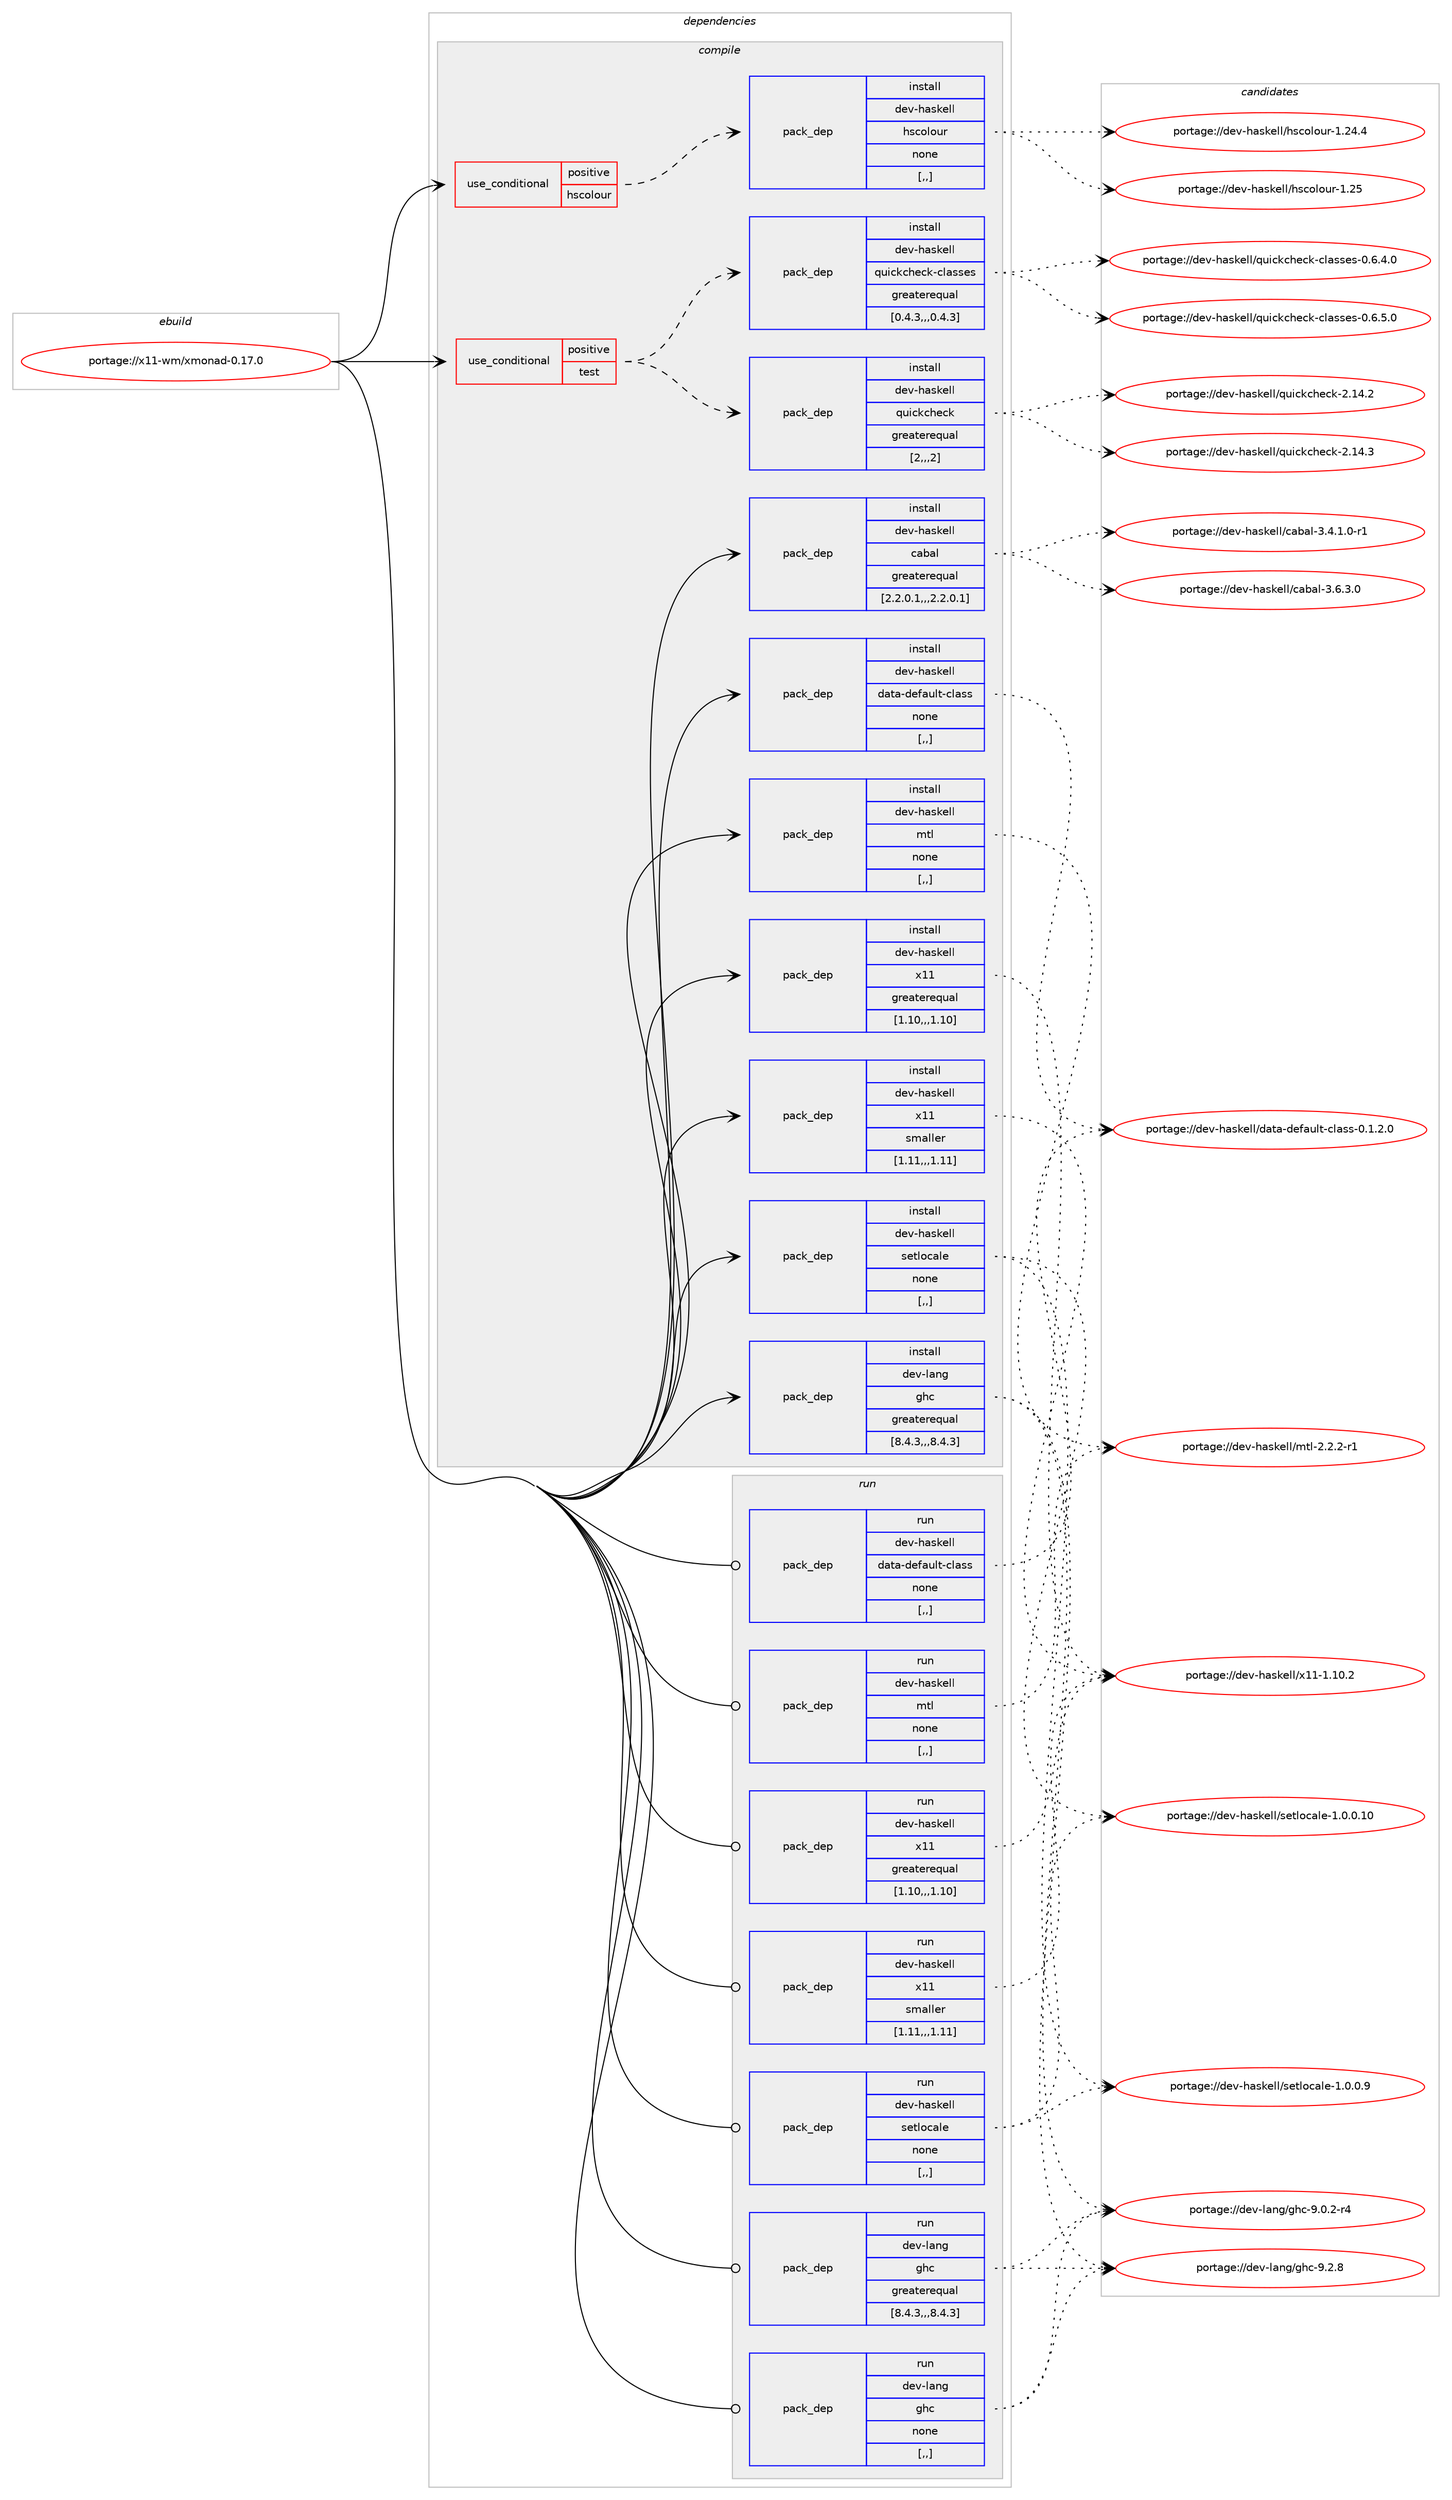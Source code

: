 digraph prolog {

# *************
# Graph options
# *************

newrank=true;
concentrate=true;
compound=true;
graph [rankdir=LR,fontname=Helvetica,fontsize=10,ranksep=1.5];#, ranksep=2.5, nodesep=0.2];
edge  [arrowhead=vee];
node  [fontname=Helvetica,fontsize=10];

# **********
# The ebuild
# **********

subgraph cluster_leftcol {
color=gray;
label=<<i>ebuild</i>>;
id [label="portage://x11-wm/xmonad-0.17.0", color=red, width=4, href="../x11-wm/xmonad-0.17.0.svg"];
}

# ****************
# The dependencies
# ****************

subgraph cluster_midcol {
color=gray;
label=<<i>dependencies</i>>;
subgraph cluster_compile {
fillcolor="#eeeeee";
style=filled;
label=<<i>compile</i>>;
subgraph cond124044 {
dependency471938 [label=<<TABLE BORDER="0" CELLBORDER="1" CELLSPACING="0" CELLPADDING="4"><TR><TD ROWSPAN="3" CELLPADDING="10">use_conditional</TD></TR><TR><TD>positive</TD></TR><TR><TD>hscolour</TD></TR></TABLE>>, shape=none, color=red];
subgraph pack344444 {
dependency471939 [label=<<TABLE BORDER="0" CELLBORDER="1" CELLSPACING="0" CELLPADDING="4" WIDTH="220"><TR><TD ROWSPAN="6" CELLPADDING="30">pack_dep</TD></TR><TR><TD WIDTH="110">install</TD></TR><TR><TD>dev-haskell</TD></TR><TR><TD>hscolour</TD></TR><TR><TD>none</TD></TR><TR><TD>[,,]</TD></TR></TABLE>>, shape=none, color=blue];
}
dependency471938:e -> dependency471939:w [weight=20,style="dashed",arrowhead="vee"];
}
id:e -> dependency471938:w [weight=20,style="solid",arrowhead="vee"];
subgraph cond124045 {
dependency471940 [label=<<TABLE BORDER="0" CELLBORDER="1" CELLSPACING="0" CELLPADDING="4"><TR><TD ROWSPAN="3" CELLPADDING="10">use_conditional</TD></TR><TR><TD>positive</TD></TR><TR><TD>test</TD></TR></TABLE>>, shape=none, color=red];
subgraph pack344445 {
dependency471941 [label=<<TABLE BORDER="0" CELLBORDER="1" CELLSPACING="0" CELLPADDING="4" WIDTH="220"><TR><TD ROWSPAN="6" CELLPADDING="30">pack_dep</TD></TR><TR><TD WIDTH="110">install</TD></TR><TR><TD>dev-haskell</TD></TR><TR><TD>quickcheck</TD></TR><TR><TD>greaterequal</TD></TR><TR><TD>[2,,,2]</TD></TR></TABLE>>, shape=none, color=blue];
}
dependency471940:e -> dependency471941:w [weight=20,style="dashed",arrowhead="vee"];
subgraph pack344446 {
dependency471942 [label=<<TABLE BORDER="0" CELLBORDER="1" CELLSPACING="0" CELLPADDING="4" WIDTH="220"><TR><TD ROWSPAN="6" CELLPADDING="30">pack_dep</TD></TR><TR><TD WIDTH="110">install</TD></TR><TR><TD>dev-haskell</TD></TR><TR><TD>quickcheck-classes</TD></TR><TR><TD>greaterequal</TD></TR><TR><TD>[0.4.3,,,0.4.3]</TD></TR></TABLE>>, shape=none, color=blue];
}
dependency471940:e -> dependency471942:w [weight=20,style="dashed",arrowhead="vee"];
}
id:e -> dependency471940:w [weight=20,style="solid",arrowhead="vee"];
subgraph pack344447 {
dependency471943 [label=<<TABLE BORDER="0" CELLBORDER="1" CELLSPACING="0" CELLPADDING="4" WIDTH="220"><TR><TD ROWSPAN="6" CELLPADDING="30">pack_dep</TD></TR><TR><TD WIDTH="110">install</TD></TR><TR><TD>dev-haskell</TD></TR><TR><TD>cabal</TD></TR><TR><TD>greaterequal</TD></TR><TR><TD>[2.2.0.1,,,2.2.0.1]</TD></TR></TABLE>>, shape=none, color=blue];
}
id:e -> dependency471943:w [weight=20,style="solid",arrowhead="vee"];
subgraph pack344448 {
dependency471944 [label=<<TABLE BORDER="0" CELLBORDER="1" CELLSPACING="0" CELLPADDING="4" WIDTH="220"><TR><TD ROWSPAN="6" CELLPADDING="30">pack_dep</TD></TR><TR><TD WIDTH="110">install</TD></TR><TR><TD>dev-haskell</TD></TR><TR><TD>data-default-class</TD></TR><TR><TD>none</TD></TR><TR><TD>[,,]</TD></TR></TABLE>>, shape=none, color=blue];
}
id:e -> dependency471944:w [weight=20,style="solid",arrowhead="vee"];
subgraph pack344449 {
dependency471945 [label=<<TABLE BORDER="0" CELLBORDER="1" CELLSPACING="0" CELLPADDING="4" WIDTH="220"><TR><TD ROWSPAN="6" CELLPADDING="30">pack_dep</TD></TR><TR><TD WIDTH="110">install</TD></TR><TR><TD>dev-haskell</TD></TR><TR><TD>mtl</TD></TR><TR><TD>none</TD></TR><TR><TD>[,,]</TD></TR></TABLE>>, shape=none, color=blue];
}
id:e -> dependency471945:w [weight=20,style="solid",arrowhead="vee"];
subgraph pack344450 {
dependency471946 [label=<<TABLE BORDER="0" CELLBORDER="1" CELLSPACING="0" CELLPADDING="4" WIDTH="220"><TR><TD ROWSPAN="6" CELLPADDING="30">pack_dep</TD></TR><TR><TD WIDTH="110">install</TD></TR><TR><TD>dev-haskell</TD></TR><TR><TD>setlocale</TD></TR><TR><TD>none</TD></TR><TR><TD>[,,]</TD></TR></TABLE>>, shape=none, color=blue];
}
id:e -> dependency471946:w [weight=20,style="solid",arrowhead="vee"];
subgraph pack344451 {
dependency471947 [label=<<TABLE BORDER="0" CELLBORDER="1" CELLSPACING="0" CELLPADDING="4" WIDTH="220"><TR><TD ROWSPAN="6" CELLPADDING="30">pack_dep</TD></TR><TR><TD WIDTH="110">install</TD></TR><TR><TD>dev-haskell</TD></TR><TR><TD>x11</TD></TR><TR><TD>greaterequal</TD></TR><TR><TD>[1.10,,,1.10]</TD></TR></TABLE>>, shape=none, color=blue];
}
id:e -> dependency471947:w [weight=20,style="solid",arrowhead="vee"];
subgraph pack344452 {
dependency471948 [label=<<TABLE BORDER="0" CELLBORDER="1" CELLSPACING="0" CELLPADDING="4" WIDTH="220"><TR><TD ROWSPAN="6" CELLPADDING="30">pack_dep</TD></TR><TR><TD WIDTH="110">install</TD></TR><TR><TD>dev-haskell</TD></TR><TR><TD>x11</TD></TR><TR><TD>smaller</TD></TR><TR><TD>[1.11,,,1.11]</TD></TR></TABLE>>, shape=none, color=blue];
}
id:e -> dependency471948:w [weight=20,style="solid",arrowhead="vee"];
subgraph pack344453 {
dependency471949 [label=<<TABLE BORDER="0" CELLBORDER="1" CELLSPACING="0" CELLPADDING="4" WIDTH="220"><TR><TD ROWSPAN="6" CELLPADDING="30">pack_dep</TD></TR><TR><TD WIDTH="110">install</TD></TR><TR><TD>dev-lang</TD></TR><TR><TD>ghc</TD></TR><TR><TD>greaterequal</TD></TR><TR><TD>[8.4.3,,,8.4.3]</TD></TR></TABLE>>, shape=none, color=blue];
}
id:e -> dependency471949:w [weight=20,style="solid",arrowhead="vee"];
}
subgraph cluster_compileandrun {
fillcolor="#eeeeee";
style=filled;
label=<<i>compile and run</i>>;
}
subgraph cluster_run {
fillcolor="#eeeeee";
style=filled;
label=<<i>run</i>>;
subgraph pack344454 {
dependency471950 [label=<<TABLE BORDER="0" CELLBORDER="1" CELLSPACING="0" CELLPADDING="4" WIDTH="220"><TR><TD ROWSPAN="6" CELLPADDING="30">pack_dep</TD></TR><TR><TD WIDTH="110">run</TD></TR><TR><TD>dev-haskell</TD></TR><TR><TD>data-default-class</TD></TR><TR><TD>none</TD></TR><TR><TD>[,,]</TD></TR></TABLE>>, shape=none, color=blue];
}
id:e -> dependency471950:w [weight=20,style="solid",arrowhead="odot"];
subgraph pack344455 {
dependency471951 [label=<<TABLE BORDER="0" CELLBORDER="1" CELLSPACING="0" CELLPADDING="4" WIDTH="220"><TR><TD ROWSPAN="6" CELLPADDING="30">pack_dep</TD></TR><TR><TD WIDTH="110">run</TD></TR><TR><TD>dev-haskell</TD></TR><TR><TD>mtl</TD></TR><TR><TD>none</TD></TR><TR><TD>[,,]</TD></TR></TABLE>>, shape=none, color=blue];
}
id:e -> dependency471951:w [weight=20,style="solid",arrowhead="odot"];
subgraph pack344456 {
dependency471952 [label=<<TABLE BORDER="0" CELLBORDER="1" CELLSPACING="0" CELLPADDING="4" WIDTH="220"><TR><TD ROWSPAN="6" CELLPADDING="30">pack_dep</TD></TR><TR><TD WIDTH="110">run</TD></TR><TR><TD>dev-haskell</TD></TR><TR><TD>setlocale</TD></TR><TR><TD>none</TD></TR><TR><TD>[,,]</TD></TR></TABLE>>, shape=none, color=blue];
}
id:e -> dependency471952:w [weight=20,style="solid",arrowhead="odot"];
subgraph pack344457 {
dependency471953 [label=<<TABLE BORDER="0" CELLBORDER="1" CELLSPACING="0" CELLPADDING="4" WIDTH="220"><TR><TD ROWSPAN="6" CELLPADDING="30">pack_dep</TD></TR><TR><TD WIDTH="110">run</TD></TR><TR><TD>dev-haskell</TD></TR><TR><TD>x11</TD></TR><TR><TD>greaterequal</TD></TR><TR><TD>[1.10,,,1.10]</TD></TR></TABLE>>, shape=none, color=blue];
}
id:e -> dependency471953:w [weight=20,style="solid",arrowhead="odot"];
subgraph pack344458 {
dependency471954 [label=<<TABLE BORDER="0" CELLBORDER="1" CELLSPACING="0" CELLPADDING="4" WIDTH="220"><TR><TD ROWSPAN="6" CELLPADDING="30">pack_dep</TD></TR><TR><TD WIDTH="110">run</TD></TR><TR><TD>dev-haskell</TD></TR><TR><TD>x11</TD></TR><TR><TD>smaller</TD></TR><TR><TD>[1.11,,,1.11]</TD></TR></TABLE>>, shape=none, color=blue];
}
id:e -> dependency471954:w [weight=20,style="solid",arrowhead="odot"];
subgraph pack344459 {
dependency471955 [label=<<TABLE BORDER="0" CELLBORDER="1" CELLSPACING="0" CELLPADDING="4" WIDTH="220"><TR><TD ROWSPAN="6" CELLPADDING="30">pack_dep</TD></TR><TR><TD WIDTH="110">run</TD></TR><TR><TD>dev-lang</TD></TR><TR><TD>ghc</TD></TR><TR><TD>greaterequal</TD></TR><TR><TD>[8.4.3,,,8.4.3]</TD></TR></TABLE>>, shape=none, color=blue];
}
id:e -> dependency471955:w [weight=20,style="solid",arrowhead="odot"];
subgraph pack344460 {
dependency471956 [label=<<TABLE BORDER="0" CELLBORDER="1" CELLSPACING="0" CELLPADDING="4" WIDTH="220"><TR><TD ROWSPAN="6" CELLPADDING="30">pack_dep</TD></TR><TR><TD WIDTH="110">run</TD></TR><TR><TD>dev-lang</TD></TR><TR><TD>ghc</TD></TR><TR><TD>none</TD></TR><TR><TD>[,,]</TD></TR></TABLE>>, shape=none, color=blue];
}
id:e -> dependency471956:w [weight=20,style="solid",arrowhead="odot"];
}
}

# **************
# The candidates
# **************

subgraph cluster_choices {
rank=same;
color=gray;
label=<<i>candidates</i>>;

subgraph choice344444 {
color=black;
nodesep=1;
choice100101118451049711510710110810847104115991111081111171144549465053 [label="portage://dev-haskell/hscolour-1.25", color=red, width=4,href="../dev-haskell/hscolour-1.25.svg"];
choice1001011184510497115107101108108471041159911110811111711445494650524652 [label="portage://dev-haskell/hscolour-1.24.4", color=red, width=4,href="../dev-haskell/hscolour-1.24.4.svg"];
dependency471939:e -> choice100101118451049711510710110810847104115991111081111171144549465053:w [style=dotted,weight="100"];
dependency471939:e -> choice1001011184510497115107101108108471041159911110811111711445494650524652:w [style=dotted,weight="100"];
}
subgraph choice344445 {
color=black;
nodesep=1;
choice10010111845104971151071011081084711311710599107991041019910745504649524651 [label="portage://dev-haskell/quickcheck-2.14.3", color=red, width=4,href="../dev-haskell/quickcheck-2.14.3.svg"];
choice10010111845104971151071011081084711311710599107991041019910745504649524650 [label="portage://dev-haskell/quickcheck-2.14.2", color=red, width=4,href="../dev-haskell/quickcheck-2.14.2.svg"];
dependency471941:e -> choice10010111845104971151071011081084711311710599107991041019910745504649524651:w [style=dotted,weight="100"];
dependency471941:e -> choice10010111845104971151071011081084711311710599107991041019910745504649524650:w [style=dotted,weight="100"];
}
subgraph choice344446 {
color=black;
nodesep=1;
choice1001011184510497115107101108108471131171059910799104101991074599108971151151011154548465446534648 [label="portage://dev-haskell/quickcheck-classes-0.6.5.0", color=red, width=4,href="../dev-haskell/quickcheck-classes-0.6.5.0.svg"];
choice1001011184510497115107101108108471131171059910799104101991074599108971151151011154548465446524648 [label="portage://dev-haskell/quickcheck-classes-0.6.4.0", color=red, width=4,href="../dev-haskell/quickcheck-classes-0.6.4.0.svg"];
dependency471942:e -> choice1001011184510497115107101108108471131171059910799104101991074599108971151151011154548465446534648:w [style=dotted,weight="100"];
dependency471942:e -> choice1001011184510497115107101108108471131171059910799104101991074599108971151151011154548465446524648:w [style=dotted,weight="100"];
}
subgraph choice344447 {
color=black;
nodesep=1;
choice100101118451049711510710110810847999798971084551465446514648 [label="portage://dev-haskell/cabal-3.6.3.0", color=red, width=4,href="../dev-haskell/cabal-3.6.3.0.svg"];
choice1001011184510497115107101108108479997989710845514652464946484511449 [label="portage://dev-haskell/cabal-3.4.1.0-r1", color=red, width=4,href="../dev-haskell/cabal-3.4.1.0-r1.svg"];
dependency471943:e -> choice100101118451049711510710110810847999798971084551465446514648:w [style=dotted,weight="100"];
dependency471943:e -> choice1001011184510497115107101108108479997989710845514652464946484511449:w [style=dotted,weight="100"];
}
subgraph choice344448 {
color=black;
nodesep=1;
choice100101118451049711510710110810847100971169745100101102971171081164599108971151154548464946504648 [label="portage://dev-haskell/data-default-class-0.1.2.0", color=red, width=4,href="../dev-haskell/data-default-class-0.1.2.0.svg"];
dependency471944:e -> choice100101118451049711510710110810847100971169745100101102971171081164599108971151154548464946504648:w [style=dotted,weight="100"];
}
subgraph choice344449 {
color=black;
nodesep=1;
choice1001011184510497115107101108108471091161084550465046504511449 [label="portage://dev-haskell/mtl-2.2.2-r1", color=red, width=4,href="../dev-haskell/mtl-2.2.2-r1.svg"];
dependency471945:e -> choice1001011184510497115107101108108471091161084550465046504511449:w [style=dotted,weight="100"];
}
subgraph choice344450 {
color=black;
nodesep=1;
choice1001011184510497115107101108108471151011161081119997108101454946484648464948 [label="portage://dev-haskell/setlocale-1.0.0.10", color=red, width=4,href="../dev-haskell/setlocale-1.0.0.10.svg"];
choice10010111845104971151071011081084711510111610811199971081014549464846484657 [label="portage://dev-haskell/setlocale-1.0.0.9", color=red, width=4,href="../dev-haskell/setlocale-1.0.0.9.svg"];
dependency471946:e -> choice1001011184510497115107101108108471151011161081119997108101454946484648464948:w [style=dotted,weight="100"];
dependency471946:e -> choice10010111845104971151071011081084711510111610811199971081014549464846484657:w [style=dotted,weight="100"];
}
subgraph choice344451 {
color=black;
nodesep=1;
choice100101118451049711510710110810847120494945494649484650 [label="portage://dev-haskell/x11-1.10.2", color=red, width=4,href="../dev-haskell/x11-1.10.2.svg"];
dependency471947:e -> choice100101118451049711510710110810847120494945494649484650:w [style=dotted,weight="100"];
}
subgraph choice344452 {
color=black;
nodesep=1;
choice100101118451049711510710110810847120494945494649484650 [label="portage://dev-haskell/x11-1.10.2", color=red, width=4,href="../dev-haskell/x11-1.10.2.svg"];
dependency471948:e -> choice100101118451049711510710110810847120494945494649484650:w [style=dotted,weight="100"];
}
subgraph choice344453 {
color=black;
nodesep=1;
choice10010111845108971101034710310499455746504656 [label="portage://dev-lang/ghc-9.2.8", color=red, width=4,href="../dev-lang/ghc-9.2.8.svg"];
choice100101118451089711010347103104994557464846504511452 [label="portage://dev-lang/ghc-9.0.2-r4", color=red, width=4,href="../dev-lang/ghc-9.0.2-r4.svg"];
dependency471949:e -> choice10010111845108971101034710310499455746504656:w [style=dotted,weight="100"];
dependency471949:e -> choice100101118451089711010347103104994557464846504511452:w [style=dotted,weight="100"];
}
subgraph choice344454 {
color=black;
nodesep=1;
choice100101118451049711510710110810847100971169745100101102971171081164599108971151154548464946504648 [label="portage://dev-haskell/data-default-class-0.1.2.0", color=red, width=4,href="../dev-haskell/data-default-class-0.1.2.0.svg"];
dependency471950:e -> choice100101118451049711510710110810847100971169745100101102971171081164599108971151154548464946504648:w [style=dotted,weight="100"];
}
subgraph choice344455 {
color=black;
nodesep=1;
choice1001011184510497115107101108108471091161084550465046504511449 [label="portage://dev-haskell/mtl-2.2.2-r1", color=red, width=4,href="../dev-haskell/mtl-2.2.2-r1.svg"];
dependency471951:e -> choice1001011184510497115107101108108471091161084550465046504511449:w [style=dotted,weight="100"];
}
subgraph choice344456 {
color=black;
nodesep=1;
choice1001011184510497115107101108108471151011161081119997108101454946484648464948 [label="portage://dev-haskell/setlocale-1.0.0.10", color=red, width=4,href="../dev-haskell/setlocale-1.0.0.10.svg"];
choice10010111845104971151071011081084711510111610811199971081014549464846484657 [label="portage://dev-haskell/setlocale-1.0.0.9", color=red, width=4,href="../dev-haskell/setlocale-1.0.0.9.svg"];
dependency471952:e -> choice1001011184510497115107101108108471151011161081119997108101454946484648464948:w [style=dotted,weight="100"];
dependency471952:e -> choice10010111845104971151071011081084711510111610811199971081014549464846484657:w [style=dotted,weight="100"];
}
subgraph choice344457 {
color=black;
nodesep=1;
choice100101118451049711510710110810847120494945494649484650 [label="portage://dev-haskell/x11-1.10.2", color=red, width=4,href="../dev-haskell/x11-1.10.2.svg"];
dependency471953:e -> choice100101118451049711510710110810847120494945494649484650:w [style=dotted,weight="100"];
}
subgraph choice344458 {
color=black;
nodesep=1;
choice100101118451049711510710110810847120494945494649484650 [label="portage://dev-haskell/x11-1.10.2", color=red, width=4,href="../dev-haskell/x11-1.10.2.svg"];
dependency471954:e -> choice100101118451049711510710110810847120494945494649484650:w [style=dotted,weight="100"];
}
subgraph choice344459 {
color=black;
nodesep=1;
choice10010111845108971101034710310499455746504656 [label="portage://dev-lang/ghc-9.2.8", color=red, width=4,href="../dev-lang/ghc-9.2.8.svg"];
choice100101118451089711010347103104994557464846504511452 [label="portage://dev-lang/ghc-9.0.2-r4", color=red, width=4,href="../dev-lang/ghc-9.0.2-r4.svg"];
dependency471955:e -> choice10010111845108971101034710310499455746504656:w [style=dotted,weight="100"];
dependency471955:e -> choice100101118451089711010347103104994557464846504511452:w [style=dotted,weight="100"];
}
subgraph choice344460 {
color=black;
nodesep=1;
choice10010111845108971101034710310499455746504656 [label="portage://dev-lang/ghc-9.2.8", color=red, width=4,href="../dev-lang/ghc-9.2.8.svg"];
choice100101118451089711010347103104994557464846504511452 [label="portage://dev-lang/ghc-9.0.2-r4", color=red, width=4,href="../dev-lang/ghc-9.0.2-r4.svg"];
dependency471956:e -> choice10010111845108971101034710310499455746504656:w [style=dotted,weight="100"];
dependency471956:e -> choice100101118451089711010347103104994557464846504511452:w [style=dotted,weight="100"];
}
}

}
